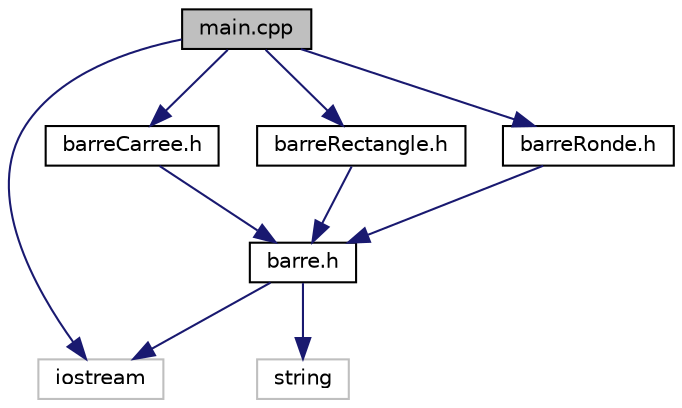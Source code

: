 digraph "main.cpp"
{
  edge [fontname="Helvetica",fontsize="10",labelfontname="Helvetica",labelfontsize="10"];
  node [fontname="Helvetica",fontsize="10",shape=record];
  Node0 [label="main.cpp",height=0.2,width=0.4,color="black", fillcolor="grey75", style="filled", fontcolor="black"];
  Node0 -> Node1 [color="midnightblue",fontsize="10",style="solid",fontname="Helvetica"];
  Node1 [label="iostream",height=0.2,width=0.4,color="grey75", fillcolor="white", style="filled"];
  Node0 -> Node2 [color="midnightblue",fontsize="10",style="solid",fontname="Helvetica"];
  Node2 [label="barreCarree.h",height=0.2,width=0.4,color="black", fillcolor="white", style="filled",URL="$barre_carree_8h.html"];
  Node2 -> Node3 [color="midnightblue",fontsize="10",style="solid",fontname="Helvetica"];
  Node3 [label="barre.h",height=0.2,width=0.4,color="black", fillcolor="white", style="filled",URL="$barre_8h.html"];
  Node3 -> Node4 [color="midnightblue",fontsize="10",style="solid",fontname="Helvetica"];
  Node4 [label="string",height=0.2,width=0.4,color="grey75", fillcolor="white", style="filled"];
  Node3 -> Node1 [color="midnightblue",fontsize="10",style="solid",fontname="Helvetica"];
  Node0 -> Node5 [color="midnightblue",fontsize="10",style="solid",fontname="Helvetica"];
  Node5 [label="barreRectangle.h",height=0.2,width=0.4,color="black", fillcolor="white", style="filled",URL="$barre_rectangle_8h.html"];
  Node5 -> Node3 [color="midnightblue",fontsize="10",style="solid",fontname="Helvetica"];
  Node0 -> Node6 [color="midnightblue",fontsize="10",style="solid",fontname="Helvetica"];
  Node6 [label="barreRonde.h",height=0.2,width=0.4,color="black", fillcolor="white", style="filled",URL="$barre_ronde_8h.html"];
  Node6 -> Node3 [color="midnightblue",fontsize="10",style="solid",fontname="Helvetica"];
}
